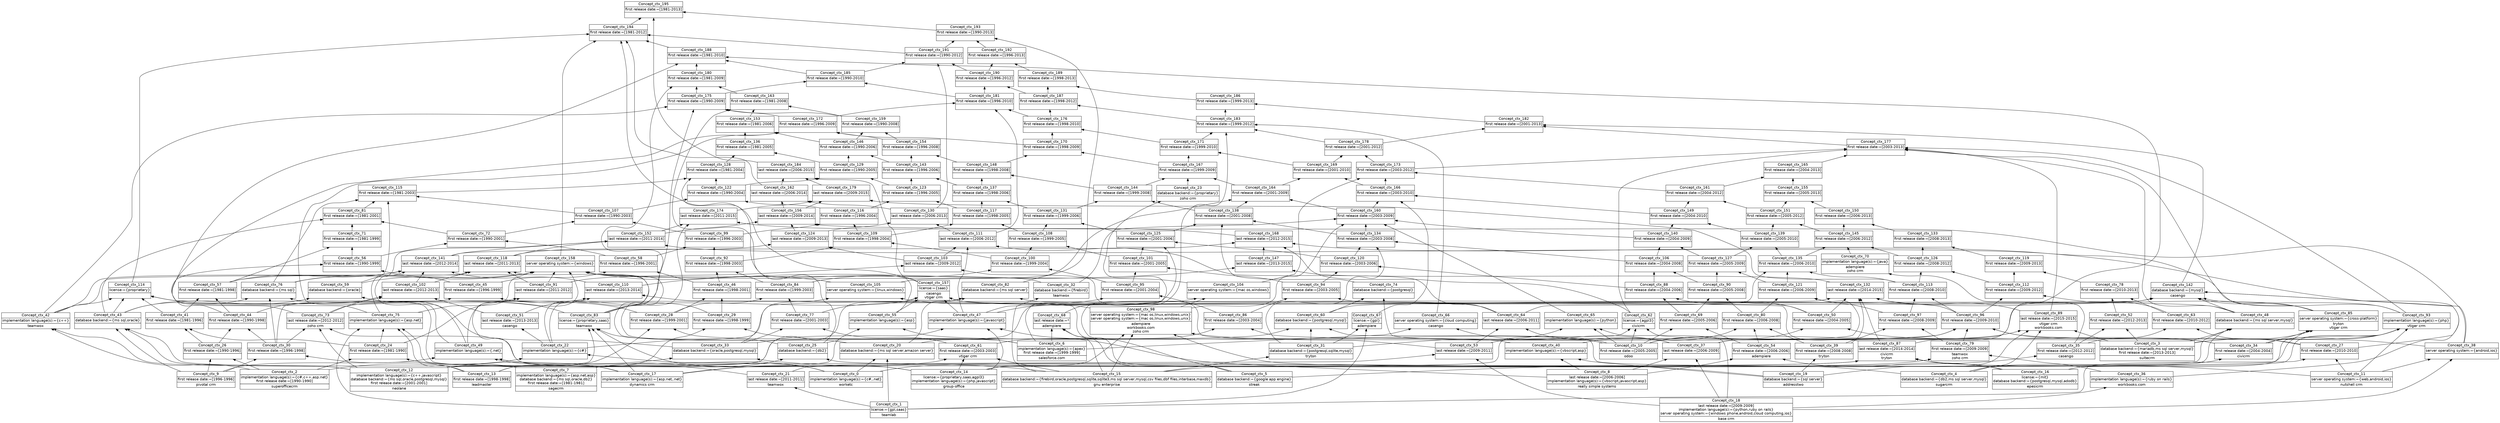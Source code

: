 digraph G { 
	rankdir=BT;
	margin=0;
	node [margin="0.03,0.03",fontname="DejaVu Sans"];
	ranksep=0.3;
	nodesep=0.2;
//graph[label="name:ctx,concept number:196,object number:28,attribute number:209"
191 [shape=none,label=<<table border="0" cellborder="1" cellspacing="0" port="p"><tr><td>Concept_ctx_10</td></tr><tr><td>first release date:=[2005-2005]<br/></td></tr><tr><td>odoo<br/></td></tr></table>>];
194 [shape=none,label=<<table border="0" cellborder="1" cellspacing="0" port="p"><tr><td>Concept_ctx_13</td></tr><tr><td>first release date:=[1998-1998]<br/></td></tr><tr><td>leadmaster<br/></td></tr></table>>];
195 [shape=none,label=<<table border="0" cellborder="1" cellspacing="0" port="p"><tr><td>Concept_ctx_9</td></tr><tr><td>first release date:=[1996-1996]<br/></td></tr><tr><td>pivotal crm<br/></td></tr></table>>];
26 [shape=none,label=<<table border="0" cellborder="1" cellspacing="0" port="p"><tr><td>Concept_ctx_18</td></tr><tr><td>last release date:=[2009-2009]<br/>implementation language(s):={python,ruby on rails}<br/>server operating system:={windows phone,android,cloud computing,ios}<br/></td></tr><tr><td>base crm<br/></td></tr></table>>];
27 [shape=none,label=<<table border="0" cellborder="1" cellspacing="0" port="p"><tr><td>Concept_ctx_8</td></tr><tr><td>last release date:=[2006-2006]<br/>implementation language(s):={vbscript,javascript,asp}<br/></td></tr><tr><td>really simple systems<br/></td></tr></table>>];
33 [shape=none,label=<<table border="0" cellborder="1" cellspacing="0" port="p"><tr><td>Concept_ctx_16</td></tr><tr><td>license:={mit}<br/>database backend:={postgresql,mysql,adodb}<br/></td></tr><tr><td>epesicrm<br/></td></tr></table>>];
34 [shape=none,label=<<table border="0" cellborder="1" cellspacing="0" port="p"><tr><td>Concept_ctx_1</td></tr><tr><td>license:={gpl,saas}<br/></td></tr><tr><td>teamlab<br/></td></tr></table>>];
36 [shape=none,label=<<table border="0" cellborder="1" cellspacing="0" port="p"><tr><td>Concept_ctx_14</td></tr><tr><td>license:={proprietary,saas,agpl3}<br/>implementation language(s):={php,javascript}<br/></td></tr><tr><td>group-office<br/></td></tr></table>>];
39 [shape=none,label=<<table border="0" cellborder="1" cellspacing="0" port="p"><tr><td>Concept_ctx_6</td></tr><tr><td>implementation language(s):={apex}<br/>first release date:=[1999-1999]<br/></td></tr><tr><td>salesforce.com<br/></td></tr></table>>];
48 [shape=none,label=<<table border="0" cellborder="1" cellspacing="0" port="p"><tr><td>Concept_ctx_7</td></tr><tr><td>implementation language(s):={asp.net,asp}<br/>database backend:={ms sql,oracle,db2}<br/>first release date:=[1981-1981]<br/></td></tr><tr><td>sagecrm<br/></td></tr></table>>];
49 [shape=none,label=<<table border="0" cellborder="1" cellspacing="0" port="p"><tr><td>Concept_ctx_17</td></tr><tr><td>implementation language(s):={asp.net,.net}<br/></td></tr><tr><td>dynamics crm<br/></td></tr></table>>];
51 [shape=none,label=<<table border="0" cellborder="1" cellspacing="0" port="p"><tr><td>Concept_ctx_0</td></tr><tr><td>implementation language(s):={c#,.net}<br/></td></tr><tr><td>worketc<br/></td></tr></table>>];
52 [shape=none,label=<<table border="0" cellborder="1" cellspacing="0" port="p"><tr><td>Concept_ctx_12</td></tr><tr><td>implementation language(s):={c++,javascript}<br/>database backend:={ms sql,oracle,postgresql,mysql}<br/>first release date:=[2001-2001]<br/></td></tr><tr><td>neolane<br/></td></tr></table>>];
53 [shape=none,label=<<table border="0" cellborder="1" cellspacing="0" port="p"><tr><td>Concept_ctx_2</td></tr><tr><td>implementation language(s):={c#,c++,asp.net}<br/>first release date:=[1990-1990]<br/></td></tr><tr><td>superofficecrm<br/></td></tr></table>>];
60 [shape=none,label=<<table border="0" cellborder="1" cellspacing="0" port="p"><tr><td>Concept_ctx_11</td></tr><tr><td>server operating system:={web,android,ios}<br/></td></tr><tr><td>nutshell crm<br/></td></tr></table>>];
64 [shape=none,label=<<table border="0" cellborder="1" cellspacing="0" port="p"><tr><td>Concept_ctx_19</td></tr><tr><td>database backend:={sql server}<br/></td></tr><tr><td>addresstwo<br/></td></tr></table>>];
68 [shape=none,label=<<table border="0" cellborder="1" cellspacing="0" port="p"><tr><td>Concept_ctx_5</td></tr><tr><td>database backend:={google app engine}<br/></td></tr><tr><td>streak<br/></td></tr></table>>];
77 [shape=none,label=<<table border="0" cellborder="1" cellspacing="0" port="p"><tr><td>Concept_ctx_3</td></tr><tr><td>database backend:={mariadb,ms sql server,mysql}<br/>first release date:=[2013-2013]<br/></td></tr><tr><td>suitecrm<br/></td></tr></table>>];
78 [shape=none,label=<<table border="0" cellborder="1" cellspacing="0" port="p"><tr><td>Concept_ctx_4</td></tr><tr><td>database backend:={db2,ms sql server,mysql}<br/></td></tr><tr><td>sugarcrm<br/></td></tr></table>>];
80 [shape=none,label=<<table border="0" cellborder="1" cellspacing="0" port="p"><tr><td>Concept_ctx_15</td></tr><tr><td>database backend:={firebird,oracle,postgresql,sqlite,sqlite3,ms sql server,mysql,csv files,dbf files,interbase,maxdb}<br/></td></tr><tr><td>gnu enterprise<br/></td></tr></table>>];
181 [shape=none,label=<<table border="0" cellborder="1" cellspacing="0" port="p"><tr><td>Concept_ctx_28</td></tr><tr><td>first release date:=[1999-2001]<br/></td></tr><tr><td><br/></td></tr></table>>];
182 [shape=none,label=<<table border="0" cellborder="1" cellspacing="0" port="p"><tr><td>Concept_ctx_29</td></tr><tr><td>first release date:=[1998-1999]<br/></td></tr><tr><td><br/></td></tr></table>>];
183 [shape=none,label=<<table border="0" cellborder="1" cellspacing="0" port="p"><tr><td>Concept_ctx_30</td></tr><tr><td>first release date:=[1996-1998]<br/></td></tr><tr><td><br/></td></tr></table>>];
184 [shape=none,label=<<table border="0" cellborder="1" cellspacing="0" port="p"><tr><td>Concept_ctx_26</td></tr><tr><td>first release date:=[1990-1996]<br/></td></tr><tr><td><br/></td></tr></table>>];
185 [shape=none,label=<<table border="0" cellborder="1" cellspacing="0" port="p"><tr><td>Concept_ctx_24</td></tr><tr><td>first release date:=[1981-1990]<br/></td></tr><tr><td><br/></td></tr></table>>];
186 [shape=none,label=<<table border="0" cellborder="1" cellspacing="0" port="p"><tr><td>Concept_ctx_35</td></tr><tr><td>first release date:=[2012-2012]<br/></td></tr><tr><td>casengo<br/></td></tr></table>>];
187 [shape=none,label=<<table border="0" cellborder="1" cellspacing="0" port="p"><tr><td>Concept_ctx_27</td></tr><tr><td>first release date:=[2010-2010]<br/></td></tr><tr><td><br/></td></tr></table>>];
189 [shape=none,label=<<table border="0" cellborder="1" cellspacing="0" port="p"><tr><td>Concept_ctx_39</td></tr><tr><td>first release date:=[2008-2008]<br/></td></tr><tr><td>tryton<br/></td></tr></table>>];
192 [shape=none,label=<<table border="0" cellborder="1" cellspacing="0" port="p"><tr><td>Concept_ctx_34</td></tr><tr><td>first release date:=[2004-2004]<br/></td></tr><tr><td>civicrm<br/></td></tr></table>>];
20 [shape=none,label=<<table border="0" cellborder="1" cellspacing="0" port="p"><tr><td>Concept_ctx_37</td></tr><tr><td>last release date:=[2006-2009]<br/></td></tr><tr><td><br/></td></tr></table>>];
25 [shape=none,label=<<table border="0" cellborder="1" cellspacing="0" port="p"><tr><td>Concept_ctx_21</td></tr><tr><td>last release date:=[2011-2011]<br/></td></tr><tr><td>teamwox<br/></td></tr></table>>];
44 [shape=none,label=<<table border="0" cellborder="1" cellspacing="0" port="p"><tr><td>Concept_ctx_36</td></tr><tr><td>implementation language(s):={ruby on rails}<br/></td></tr><tr><td>workbooks.com<br/></td></tr></table>>];
45 [shape=none,label=<<table border="0" cellborder="1" cellspacing="0" port="p"><tr><td>Concept_ctx_22</td></tr><tr><td>implementation language(s):={c#}<br/></td></tr><tr><td><br/></td></tr></table>>];
50 [shape=none,label=<<table border="0" cellborder="1" cellspacing="0" port="p"><tr><td>Concept_ctx_40</td></tr><tr><td>implementation language(s):={vbscript,asp}<br/></td></tr><tr><td><br/></td></tr></table>>];
59 [shape=none,label=<<table border="0" cellborder="1" cellspacing="0" port="p"><tr><td>Concept_ctx_38</td></tr><tr><td>server operating system:={android,ios}<br/></td></tr><tr><td><br/></td></tr></table>>];
62 [shape=none,label=<<table border="0" cellborder="1" cellspacing="0" port="p"><tr><td>Concept_ctx_32</td></tr><tr><td>database backend:={firebird}<br/></td></tr><tr><td>teamwox<br/></td></tr></table>>];
67 [shape=none,label=<<table border="0" cellborder="1" cellspacing="0" port="p"><tr><td>Concept_ctx_23</td></tr><tr><td>database backend:={proprietary}<br/></td></tr><tr><td>zoho crm<br/></td></tr></table>>];
71 [shape=none,label=<<table border="0" cellborder="1" cellspacing="0" port="p"><tr><td>Concept_ctx_25</td></tr><tr><td>database backend:={db2}<br/></td></tr><tr><td><br/></td></tr></table>>];
73 [shape=none,label=<<table border="0" cellborder="1" cellspacing="0" port="p"><tr><td>Concept_ctx_20</td></tr><tr><td>database backend:={ms sql server,amazon server}<br/></td></tr><tr><td><br/></td></tr></table>>];
76 [shape=none,label=<<table border="0" cellborder="1" cellspacing="0" port="p"><tr><td>Concept_ctx_31</td></tr><tr><td>database backend:={postgresql,sqlite,mysql}<br/></td></tr><tr><td>tryton<br/></td></tr></table>>];
79 [shape=none,label=<<table border="0" cellborder="1" cellspacing="0" port="p"><tr><td>Concept_ctx_33</td></tr><tr><td>database backend:={oracle,postgresql,mysql}<br/></td></tr><tr><td><br/></td></tr></table>>];
168 [shape=none,label=<<table border="0" cellborder="1" cellspacing="0" port="p"><tr><td>Concept_ctx_46</td></tr><tr><td>first release date:=[1998-2001]<br/></td></tr><tr><td><br/></td></tr></table>>];
169 [shape=none,label=<<table border="0" cellborder="1" cellspacing="0" port="p"><tr><td>Concept_ctx_45</td></tr><tr><td>first release date:=[1996-1999]<br/></td></tr><tr><td><br/></td></tr></table>>];
170 [shape=none,label=<<table border="0" cellborder="1" cellspacing="0" port="p"><tr><td>Concept_ctx_44</td></tr><tr><td>first release date:=[1990-1998]<br/></td></tr><tr><td><br/></td></tr></table>>];
171 [shape=none,label=<<table border="0" cellborder="1" cellspacing="0" port="p"><tr><td>Concept_ctx_41</td></tr><tr><td>first release date:=[1981-1996]<br/></td></tr><tr><td><br/></td></tr></table>>];
172 [shape=none,label=<<table border="0" cellborder="1" cellspacing="0" port="p"><tr><td>Concept_ctx_52</td></tr><tr><td>first release date:=[2012-2013]<br/></td></tr><tr><td><br/></td></tr></table>>];
178 [shape=none,label=<<table border="0" cellborder="1" cellspacing="0" port="p"><tr><td>Concept_ctx_50</td></tr><tr><td>first release date:=[2004-2005]<br/></td></tr><tr><td><br/></td></tr></table>>];
19 [shape=none,label=<<table border="0" cellborder="1" cellspacing="0" port="p"><tr><td>Concept_ctx_53</td></tr><tr><td>last release date:=[2009-2011]<br/></td></tr><tr><td><br/></td></tr></table>>];
190 [shape=none,label=<<table border="0" cellborder="1" cellspacing="0" port="p"><tr><td>Concept_ctx_54</td></tr><tr><td>first release date:=[2006-2006]<br/></td></tr><tr><td>adempiere<br/></td></tr></table>>];
23 [shape=none,label=<<table border="0" cellborder="1" cellspacing="0" port="p"><tr><td>Concept_ctx_51</td></tr><tr><td>last release date:=[2013-2013]<br/></td></tr><tr><td>casengo<br/></td></tr></table>>];
38 [shape=none,label=<<table border="0" cellborder="1" cellspacing="0" port="p"><tr><td>Concept_ctx_42</td></tr><tr><td>implementation language(s):={c++}<br/></td></tr><tr><td>teamwox<br/></td></tr></table>>];
43 [shape=none,label=<<table border="0" cellborder="1" cellspacing="0" port="p"><tr><td>Concept_ctx_49</td></tr><tr><td>implementation language(s):={.net}<br/></td></tr><tr><td><br/></td></tr></table>>];
46 [shape=none,label=<<table border="0" cellborder="1" cellspacing="0" port="p"><tr><td>Concept_ctx_47</td></tr><tr><td>implementation language(s):={javascript}<br/></td></tr><tr><td><br/></td></tr></table>>];
47 [shape=none,label=<<table border="0" cellborder="1" cellspacing="0" port="p"><tr><td>Concept_ctx_55</td></tr><tr><td>implementation language(s):={asp}<br/></td></tr><tr><td><br/></td></tr></table>>];
72 [shape=none,label=<<table border="0" cellborder="1" cellspacing="0" port="p"><tr><td>Concept_ctx_43</td></tr><tr><td>database backend:={ms sql,oracle}<br/></td></tr><tr><td><br/></td></tr></table>>];
74 [shape=none,label=<<table border="0" cellborder="1" cellspacing="0" port="p"><tr><td>Concept_ctx_48</td></tr><tr><td>database backend:={ms sql server,mysql}<br/></td></tr><tr><td><br/></td></tr></table>>];
14 [shape=none,label=<<table border="0" cellborder="1" cellspacing="0" port="p"><tr><td>Concept_ctx_64</td></tr><tr><td>last release date:=[2006-2011]<br/></td></tr><tr><td><br/></td></tr></table>>];
156 [shape=none,label=<<table border="0" cellborder="1" cellspacing="0" port="p"><tr><td>Concept_ctx_58</td></tr><tr><td>first release date:=[1996-2001]<br/></td></tr><tr><td><br/></td></tr></table>>];
157 [shape=none,label=<<table border="0" cellborder="1" cellspacing="0" port="p"><tr><td>Concept_ctx_56</td></tr><tr><td>first release date:=[1990-1999]<br/></td></tr><tr><td><br/></td></tr></table>>];
158 [shape=none,label=<<table border="0" cellborder="1" cellspacing="0" port="p"><tr><td>Concept_ctx_57</td></tr><tr><td>first release date:=[1981-1998]<br/></td></tr><tr><td><br/></td></tr></table>>];
173 [shape=none,label=<<table border="0" cellborder="1" cellspacing="0" port="p"><tr><td>Concept_ctx_63</td></tr><tr><td>first release date:=[2010-2012]<br/></td></tr><tr><td><br/></td></tr></table>>];
177 [shape=none,label=<<table border="0" cellborder="1" cellspacing="0" port="p"><tr><td>Concept_ctx_69</td></tr><tr><td>first release date:=[2005-2006]<br/></td></tr><tr><td><br/></td></tr></table>>];
193 [shape=none,label=<<table border="0" cellborder="1" cellspacing="0" port="p"><tr><td>Concept_ctx_61</td></tr><tr><td>first release date:=[2003-2003]<br/></td></tr><tr><td>vtiger crm<br/></td></tr></table>>];
28 [shape=none,label=<<table border="0" cellborder="1" cellspacing="0" port="p"><tr><td>Concept_ctx_68</td></tr><tr><td>last release date:=*<br/></td></tr><tr><td>adempiere<br/></td></tr></table>>];
29 [shape=none,label=<<table border="0" cellborder="1" cellspacing="0" port="p"><tr><td>Concept_ctx_67</td></tr><tr><td>license:={gpl}<br/></td></tr><tr><td>adempiere<br/></td></tr></table>>];
32 [shape=none,label=<<table border="0" cellborder="1" cellspacing="0" port="p"><tr><td>Concept_ctx_62</td></tr><tr><td>license:={agpl3}<br/></td></tr><tr><td>civicrm<br/></td></tr></table>>];
37 [shape=none,label=<<table border="0" cellborder="1" cellspacing="0" port="p"><tr><td>Concept_ctx_65</td></tr><tr><td>implementation language(s):={python}<br/></td></tr><tr><td><br/></td></tr></table>>];
40 [shape=none,label=<<table border="0" cellborder="1" cellspacing="0" port="p"><tr><td>Concept_ctx_70</td></tr><tr><td>implementation language(s):={java}<br/></td></tr><tr><td>adempiere<br/>zoho crm<br/></td></tr></table>>];
55 [shape=none,label=<<table border="0" cellborder="1" cellspacing="0" port="p"><tr><td>Concept_ctx_66</td></tr><tr><td>server operating system:={cloud computing}<br/></td></tr><tr><td>casengo<br/></td></tr></table>>];
70 [shape=none,label=<<table border="0" cellborder="1" cellspacing="0" port="p"><tr><td>Concept_ctx_59</td></tr><tr><td>database backend:={oracle}<br/></td></tr><tr><td><br/></td></tr></table>>];
75 [shape=none,label=<<table border="0" cellborder="1" cellspacing="0" port="p"><tr><td>Concept_ctx_60</td></tr><tr><td>database backend:={postgresql,mysql}<br/></td></tr><tr><td><br/></td></tr></table>>];
145 [shape=none,label=<<table border="0" cellborder="1" cellspacing="0" port="p"><tr><td>Concept_ctx_72</td></tr><tr><td>first release date:=[1990-2001]<br/></td></tr><tr><td><br/></td></tr></table>>];
146 [shape=none,label=<<table border="0" cellborder="1" cellspacing="0" port="p"><tr><td>Concept_ctx_71</td></tr><tr><td>first release date:=[1981-1999]<br/></td></tr><tr><td><br/></td></tr></table>>];
159 [shape=none,label=<<table border="0" cellborder="1" cellspacing="0" port="p"><tr><td>Concept_ctx_78</td></tr><tr><td>first release date:=[2010-2013]<br/></td></tr><tr><td><br/></td></tr></table>>];
176 [shape=none,label=<<table border="0" cellborder="1" cellspacing="0" port="p"><tr><td>Concept_ctx_80</td></tr><tr><td>first release date:=[2006-2008]<br/></td></tr><tr><td><br/></td></tr></table>>];
180 [shape=none,label=<<table border="0" cellborder="1" cellspacing="0" port="p"><tr><td>Concept_ctx_77</td></tr><tr><td>first release date:=[2001-2003]<br/></td></tr><tr><td><br/></td></tr></table>>];
188 [shape=none,label=<<table border="0" cellborder="1" cellspacing="0" port="p"><tr><td>Concept_ctx_79</td></tr><tr><td>first release date:=[2009-2009]<br/></td></tr><tr><td>teamwox<br/>zoho crm<br/></td></tr></table>>];
24 [shape=none,label=<<table border="0" cellborder="1" cellspacing="0" port="p"><tr><td>Concept_ctx_73</td></tr><tr><td>last release date:=[2012-2012]<br/></td></tr><tr><td>zoho crm<br/></td></tr></table>>];
41 [shape=none,label=<<table border="0" cellborder="1" cellspacing="0" port="p"><tr><td>Concept_ctx_75</td></tr><tr><td>implementation language(s):={asp.net}<br/></td></tr><tr><td><br/></td></tr></table>>];
65 [shape=none,label=<<table border="0" cellborder="1" cellspacing="0" port="p"><tr><td>Concept_ctx_76</td></tr><tr><td>database backend:={ms sql}<br/></td></tr><tr><td><br/></td></tr></table>>];
66 [shape=none,label=<<table border="0" cellborder="1" cellspacing="0" port="p"><tr><td>Concept_ctx_74</td></tr><tr><td>database backend:={postgresql}<br/></td></tr><tr><td><br/></td></tr></table>>];
135 [shape=none,label=<<table border="0" cellborder="1" cellspacing="0" port="p"><tr><td>Concept_ctx_81</td></tr><tr><td>first release date:=[1981-2001]<br/></td></tr><tr><td><br/></td></tr></table>>];
163 [shape=none,label=<<table border="0" cellborder="1" cellspacing="0" port="p"><tr><td>Concept_ctx_90</td></tr><tr><td>first release date:=[2005-2008]<br/></td></tr><tr><td><br/></td></tr></table>>];
164 [shape=none,label=<<table border="0" cellborder="1" cellspacing="0" port="p"><tr><td>Concept_ctx_88</td></tr><tr><td>first release date:=[2004-2006]<br/></td></tr><tr><td><br/></td></tr></table>>];
167 [shape=none,label=<<table border="0" cellborder="1" cellspacing="0" port="p"><tr><td>Concept_ctx_84</td></tr><tr><td>first release date:=[1999-2003]<br/></td></tr><tr><td><br/></td></tr></table>>];
179 [shape=none,label=<<table border="0" cellborder="1" cellspacing="0" port="p"><tr><td>Concept_ctx_86</td></tr><tr><td>first release date:=[2003-2004]<br/></td></tr><tr><td><br/></td></tr></table>>];
21 [shape=none,label=<<table border="0" cellborder="1" cellspacing="0" port="p"><tr><td>Concept_ctx_89</td></tr><tr><td>last release date:=[2015-2015]<br/></td></tr><tr><td>vtiger crm<br/>workbooks.com<br/></td></tr></table>>];
22 [shape=none,label=<<table border="0" cellborder="1" cellspacing="0" port="p"><tr><td>Concept_ctx_87</td></tr><tr><td>last release date:=[2014-2014]<br/></td></tr><tr><td>civicrm<br/>tryton<br/></td></tr></table>>];
35 [shape=none,label=<<table border="0" cellborder="1" cellspacing="0" port="p"><tr><td>Concept_ctx_83</td></tr><tr><td>license:={proprietary,saas}<br/></td></tr><tr><td>teamwox<br/></td></tr></table>>];
54 [shape=none,label=<<table border="0" cellborder="1" cellspacing="0" port="p"><tr><td>Concept_ctx_85</td></tr><tr><td>server operating system:={cross-platform}<br/></td></tr><tr><td>tryton<br/>vtiger crm<br/></td></tr></table>>];
63 [shape=none,label=<<table border="0" cellborder="1" cellspacing="0" port="p"><tr><td>Concept_ctx_82</td></tr><tr><td>database backend:={ms sql server}<br/></td></tr><tr><td><br/></td></tr></table>>];
155 [shape=none,label=<<table border="0" cellborder="1" cellspacing="0" port="p"><tr><td>Concept_ctx_92</td></tr><tr><td>first release date:=[1998-2003]<br/></td></tr><tr><td><br/></td></tr></table>>];
165 [shape=none,label=<<table border="0" cellborder="1" cellspacing="0" port="p"><tr><td>Concept_ctx_94</td></tr><tr><td>first release date:=[2003-2005]<br/></td></tr><tr><td><br/></td></tr></table>>];
166 [shape=none,label=<<table border="0" cellborder="1" cellspacing="0" port="p"><tr><td>Concept_ctx_95</td></tr><tr><td>first release date:=[2001-2004]<br/></td></tr><tr><td><br/></td></tr></table>>];
174 [shape=none,label=<<table border="0" cellborder="1" cellspacing="0" port="p"><tr><td>Concept_ctx_96</td></tr><tr><td>first release date:=[2009-2010]<br/></td></tr><tr><td><br/></td></tr></table>>];
175 [shape=none,label=<<table border="0" cellborder="1" cellspacing="0" port="p"><tr><td>Concept_ctx_97</td></tr><tr><td>first release date:=[2008-2009]<br/></td></tr><tr><td><br/></td></tr></table>>];
18 [shape=none,label=<<table border="0" cellborder="1" cellspacing="0" port="p"><tr><td>Concept_ctx_91</td></tr><tr><td>last release date:=[2011-2012]<br/></td></tr><tr><td><br/></td></tr></table>>];
42 [shape=none,label=<<table border="0" cellborder="1" cellspacing="0" port="p"><tr><td>Concept_ctx_93</td></tr><tr><td>implementation language(s):={php}<br/></td></tr><tr><td>vtiger crm<br/></td></tr></table>>];
61 [shape=none,label=<<table border="0" cellborder="1" cellspacing="0" port="p"><tr><td>Concept_ctx_98</td></tr><tr><td>server operating system:={mac os,linux,windows,unix}<br/>server operating system:={mac os,linux,windows,unix}<br/></td></tr><tr><td>adempiere<br/>workbooks.com<br/>zoho crm<br/></td></tr></table>>];
13 [shape=none,label=<<table border="0" cellborder="1" cellspacing="0" port="p"><tr><td>Concept_ctx_103</td></tr><tr><td>last release date:=[2009-2012]<br/></td></tr><tr><td><br/></td></tr></table>>];
144 [shape=none,label=<<table border="0" cellborder="1" cellspacing="0" port="p"><tr><td>Concept_ctx_99</td></tr><tr><td>first release date:=[1996-2003]<br/></td></tr><tr><td><br/></td></tr></table>>];
151 [shape=none,label=<<table border="0" cellborder="1" cellspacing="0" port="p"><tr><td>Concept_ctx_106</td></tr><tr><td>first release date:=[2004-2008]<br/></td></tr><tr><td><br/></td></tr></table>>];
153 [shape=none,label=<<table border="0" cellborder="1" cellspacing="0" port="p"><tr><td>Concept_ctx_101</td></tr><tr><td>first release date:=[2001-2005]<br/></td></tr><tr><td><br/></td></tr></table>>];
154 [shape=none,label=<<table border="0" cellborder="1" cellspacing="0" port="p"><tr><td>Concept_ctx_100</td></tr><tr><td>first release date:=[1999-2004]<br/></td></tr><tr><td><br/></td></tr></table>>];
17 [shape=none,label=<<table border="0" cellborder="1" cellspacing="0" port="p"><tr><td>Concept_ctx_102</td></tr><tr><td>last release date:=[2012-2013]<br/></td></tr><tr><td><br/></td></tr></table>>];
57 [shape=none,label=<<table border="0" cellborder="1" cellspacing="0" port="p"><tr><td>Concept_ctx_105</td></tr><tr><td>server operating system:={linux,windows}<br/></td></tr><tr><td><br/></td></tr></table>>];
58 [shape=none,label=<<table border="0" cellborder="1" cellspacing="0" port="p"><tr><td>Concept_ctx_104</td></tr><tr><td>server operating system:={mac os,windows}<br/></td></tr><tr><td><br/></td></tr></table>>];
134 [shape=none,label=<<table border="0" cellborder="1" cellspacing="0" port="p"><tr><td>Concept_ctx_107</td></tr><tr><td>first release date:=[1990-2003]<br/></td></tr><tr><td><br/></td></tr></table>>];
142 [shape=none,label=<<table border="0" cellborder="1" cellspacing="0" port="p"><tr><td>Concept_ctx_108</td></tr><tr><td>first release date:=[1999-2005]<br/></td></tr><tr><td><br/></td></tr></table>>];
143 [shape=none,label=<<table border="0" cellborder="1" cellspacing="0" port="p"><tr><td>Concept_ctx_109</td></tr><tr><td>first release date:=[1998-2004]<br/></td></tr><tr><td><br/></td></tr></table>>];
16 [shape=none,label=<<table border="0" cellborder="1" cellspacing="0" port="p"><tr><td>Concept_ctx_110</td></tr><tr><td>last release date:=[2013-2014]<br/></td></tr><tr><td><br/></td></tr></table>>];
160 [shape=none,label=<<table border="0" cellborder="1" cellspacing="0" port="p"><tr><td>Concept_ctx_112</td></tr><tr><td>first release date:=[2009-2012]<br/></td></tr><tr><td><br/></td></tr></table>>];
161 [shape=none,label=<<table border="0" cellborder="1" cellspacing="0" port="p"><tr><td>Concept_ctx_113</td></tr><tr><td>first release date:=[2008-2010]<br/></td></tr><tr><td><br/></td></tr></table>>];
9 [shape=none,label=<<table border="0" cellborder="1" cellspacing="0" port="p"><tr><td>Concept_ctx_111</td></tr><tr><td>last release date:=[2006-2012]<br/></td></tr><tr><td><br/></td></tr></table>>];
12 [shape=none,label=<<table border="0" cellborder="1" cellspacing="0" port="p"><tr><td>Concept_ctx_118</td></tr><tr><td>last release date:=[2011-2013]<br/></td></tr><tr><td><br/></td></tr></table>>];
125 [shape=none,label=<<table border="0" cellborder="1" cellspacing="0" port="p"><tr><td>Concept_ctx_115</td></tr><tr><td>first release date:=[1981-2003]<br/></td></tr><tr><td><br/></td></tr></table>>];
132 [shape=none,label=<<table border="0" cellborder="1" cellspacing="0" port="p"><tr><td>Concept_ctx_117</td></tr><tr><td>first release date:=[1998-2005]<br/></td></tr><tr><td><br/></td></tr></table>>];
133 [shape=none,label=<<table border="0" cellborder="1" cellspacing="0" port="p"><tr><td>Concept_ctx_116</td></tr><tr><td>first release date:=[1996-2004]<br/></td></tr><tr><td><br/></td></tr></table>>];
147 [shape=none,label=<<table border="0" cellborder="1" cellspacing="0" port="p"><tr><td>Concept_ctx_119</td></tr><tr><td>first release date:=[2009-2013]<br/></td></tr><tr><td><br/></td></tr></table>>];
152 [shape=none,label=<<table border="0" cellborder="1" cellspacing="0" port="p"><tr><td>Concept_ctx_120</td></tr><tr><td>first release date:=[2003-2006]<br/></td></tr><tr><td><br/></td></tr></table>>];
162 [shape=none,label=<<table border="0" cellborder="1" cellspacing="0" port="p"><tr><td>Concept_ctx_121</td></tr><tr><td>first release date:=[2006-2009]<br/></td></tr><tr><td><br/></td></tr></table>>];
30 [shape=none,label=<<table border="0" cellborder="1" cellspacing="0" port="p"><tr><td>Concept_ctx_114</td></tr><tr><td>license:={proprietary}<br/></td></tr><tr><td><br/></td></tr></table>>];
123 [shape=none,label=<<table border="0" cellborder="1" cellspacing="0" port="p"><tr><td>Concept_ctx_123</td></tr><tr><td>first release date:=[1996-2005]<br/></td></tr><tr><td><br/></td></tr></table>>];
124 [shape=none,label=<<table border="0" cellborder="1" cellspacing="0" port="p"><tr><td>Concept_ctx_122</td></tr><tr><td>first release date:=[1990-2004]<br/></td></tr><tr><td><br/></td></tr></table>>];
141 [shape=none,label=<<table border="0" cellborder="1" cellspacing="0" port="p"><tr><td>Concept_ctx_125</td></tr><tr><td>first release date:=[2001-2006]<br/></td></tr><tr><td><br/></td></tr></table>>];
148 [shape=none,label=<<table border="0" cellborder="1" cellspacing="0" port="p"><tr><td>Concept_ctx_126</td></tr><tr><td>first release date:=[2008-2012]<br/></td></tr><tr><td><br/></td></tr></table>>];
150 [shape=none,label=<<table border="0" cellborder="1" cellspacing="0" port="p"><tr><td>Concept_ctx_127</td></tr><tr><td>first release date:=[2005-2009]<br/></td></tr><tr><td><br/></td></tr></table>>];
8 [shape=none,label=<<table border="0" cellborder="1" cellspacing="0" port="p"><tr><td>Concept_ctx_124</td></tr><tr><td>last release date:=[2009-2013]<br/></td></tr><tr><td><br/></td></tr></table>>];
115 [shape=none,label=<<table border="0" cellborder="1" cellspacing="0" port="p"><tr><td>Concept_ctx_129</td></tr><tr><td>first release date:=[1990-2005]<br/></td></tr><tr><td><br/></td></tr></table>>];
116 [shape=none,label=<<table border="0" cellborder="1" cellspacing="0" port="p"><tr><td>Concept_ctx_128</td></tr><tr><td>first release date:=[1981-2004]<br/></td></tr><tr><td><br/></td></tr></table>>];
131 [shape=none,label=<<table border="0" cellborder="1" cellspacing="0" port="p"><tr><td>Concept_ctx_131</td></tr><tr><td>first release date:=[1999-2006]<br/></td></tr><tr><td><br/></td></tr></table>>];
136 [shape=none,label=<<table border="0" cellborder="1" cellspacing="0" port="p"><tr><td>Concept_ctx_133</td></tr><tr><td>first release date:=[2008-2013]<br/></td></tr><tr><td><br/></td></tr></table>>];
140 [shape=none,label=<<table border="0" cellborder="1" cellspacing="0" port="p"><tr><td>Concept_ctx_134</td></tr><tr><td>first release date:=[2003-2008]<br/></td></tr><tr><td><br/></td></tr></table>>];
149 [shape=none,label=<<table border="0" cellborder="1" cellspacing="0" port="p"><tr><td>Concept_ctx_135</td></tr><tr><td>first release date:=[2006-2010]<br/></td></tr><tr><td><br/></td></tr></table>>];
15 [shape=none,label=<<table border="0" cellborder="1" cellspacing="0" port="p"><tr><td>Concept_ctx_132</td></tr><tr><td>last release date:=[2014-2015]<br/></td></tr><tr><td><br/></td></tr></table>>];
5 [shape=none,label=<<table border="0" cellborder="1" cellspacing="0" port="p"><tr><td>Concept_ctx_130</td></tr><tr><td>last release date:=[2006-2013]<br/></td></tr><tr><td><br/></td></tr></table>>];
108 [shape=none,label=<<table border="0" cellborder="1" cellspacing="0" port="p"><tr><td>Concept_ctx_136</td></tr><tr><td>first release date:=[1981-2005]<br/></td></tr><tr><td><br/></td></tr></table>>];
122 [shape=none,label=<<table border="0" cellborder="1" cellspacing="0" port="p"><tr><td>Concept_ctx_137</td></tr><tr><td>first release date:=[1998-2006]<br/></td></tr><tr><td><br/></td></tr></table>>];
130 [shape=none,label=<<table border="0" cellborder="1" cellspacing="0" port="p"><tr><td>Concept_ctx_138</td></tr><tr><td>first release date:=[2001-2008]<br/></td></tr><tr><td><br/></td></tr></table>>];
138 [shape=none,label=<<table border="0" cellborder="1" cellspacing="0" port="p"><tr><td>Concept_ctx_139</td></tr><tr><td>first release date:=[2005-2010]<br/></td></tr><tr><td><br/></td></tr></table>>];
139 [shape=none,label=<<table border="0" cellborder="1" cellspacing="0" port="p"><tr><td>Concept_ctx_140</td></tr><tr><td>first release date:=[2004-2009]<br/></td></tr><tr><td><br/></td></tr></table>>];
11 [shape=none,label=<<table border="0" cellborder="1" cellspacing="0" port="p"><tr><td>Concept_ctx_141</td></tr><tr><td>last release date:=[2012-2014]<br/></td></tr><tr><td><br/></td></tr></table>>];
114 [shape=none,label=<<table border="0" cellborder="1" cellspacing="0" port="p"><tr><td>Concept_ctx_143</td></tr><tr><td>first release date:=[1996-2006]<br/></td></tr><tr><td><br/></td></tr></table>>];
121 [shape=none,label=<<table border="0" cellborder="1" cellspacing="0" port="p"><tr><td>Concept_ctx_144</td></tr><tr><td>first release date:=[1999-2008]<br/></td></tr><tr><td><br/></td></tr></table>>];
137 [shape=none,label=<<table border="0" cellborder="1" cellspacing="0" port="p"><tr><td>Concept_ctx_145</td></tr><tr><td>first release date:=[2006-2012]<br/></td></tr><tr><td><br/></td></tr></table>>];
69 [shape=none,label=<<table border="0" cellborder="1" cellspacing="0" port="p"><tr><td>Concept_ctx_142</td></tr><tr><td>database backend:={mysql}<br/></td></tr><tr><td>casengo<br/></td></tr></table>>];
10 [shape=none,label=<<table border="0" cellborder="1" cellspacing="0" port="p"><tr><td>Concept_ctx_147</td></tr><tr><td>last release date:=[2013-2015]<br/></td></tr><tr><td><br/></td></tr></table>>];
107 [shape=none,label=<<table border="0" cellborder="1" cellspacing="0" port="p"><tr><td>Concept_ctx_146</td></tr><tr><td>first release date:=[1990-2006]<br/></td></tr><tr><td><br/></td></tr></table>>];
113 [shape=none,label=<<table border="0" cellborder="1" cellspacing="0" port="p"><tr><td>Concept_ctx_148</td></tr><tr><td>first release date:=[1998-2008]<br/></td></tr><tr><td><br/></td></tr></table>>];
126 [shape=none,label=<<table border="0" cellborder="1" cellspacing="0" port="p"><tr><td>Concept_ctx_150</td></tr><tr><td>first release date:=[2006-2013]<br/></td></tr><tr><td><br/></td></tr></table>>];
127 [shape=none,label=<<table border="0" cellborder="1" cellspacing="0" port="p"><tr><td>Concept_ctx_151</td></tr><tr><td>first release date:=[2005-2012]<br/></td></tr><tr><td><br/></td></tr></table>>];
128 [shape=none,label=<<table border="0" cellborder="1" cellspacing="0" port="p"><tr><td>Concept_ctx_149</td></tr><tr><td>first release date:=[2004-2010]<br/></td></tr><tr><td><br/></td></tr></table>>];
101 [shape=none,label=<<table border="0" cellborder="1" cellspacing="0" port="p"><tr><td>Concept_ctx_153</td></tr><tr><td>first release date:=[1981-2006]<br/></td></tr><tr><td><br/></td></tr></table>>];
106 [shape=none,label=<<table border="0" cellborder="1" cellspacing="0" port="p"><tr><td>Concept_ctx_154</td></tr><tr><td>first release date:=[1996-2008]<br/></td></tr><tr><td><br/></td></tr></table>>];
117 [shape=none,label=<<table border="0" cellborder="1" cellspacing="0" port="p"><tr><td>Concept_ctx_155</td></tr><tr><td>first release date:=[2005-2013]<br/></td></tr><tr><td><br/></td></tr></table>>];
7 [shape=none,label=<<table border="0" cellborder="1" cellspacing="0" port="p"><tr><td>Concept_ctx_152</td></tr><tr><td>last release date:=[2011-2014]<br/></td></tr><tr><td><br/></td></tr></table>>];
100 [shape=none,label=<<table border="0" cellborder="1" cellspacing="0" port="p"><tr><td>Concept_ctx_159</td></tr><tr><td>first release date:=[1990-2008]<br/></td></tr><tr><td><br/></td></tr></table>>];
118 [shape=none,label=<<table border="0" cellborder="1" cellspacing="0" port="p"><tr><td>Concept_ctx_161</td></tr><tr><td>first release date:=[2004-2012]<br/></td></tr><tr><td><br/></td></tr></table>>];
129 [shape=none,label=<<table border="0" cellborder="1" cellspacing="0" port="p"><tr><td>Concept_ctx_160</td></tr><tr><td>first release date:=[2003-2009]<br/></td></tr><tr><td><br/></td></tr></table>>];
31 [shape=none,label=<<table border="0" cellborder="1" cellspacing="0" port="p"><tr><td>Concept_ctx_157</td></tr><tr><td>license:={saas}<br/></td></tr><tr><td>casengo<br/>vtiger crm<br/></td></tr></table>>];
4 [shape=none,label=<<table border="0" cellborder="1" cellspacing="0" port="p"><tr><td>Concept_ctx_156</td></tr><tr><td>last release date:=[2009-2014]<br/></td></tr><tr><td><br/></td></tr></table>>];
56 [shape=none,label=<<table border="0" cellborder="1" cellspacing="0" port="p"><tr><td>Concept_ctx_158</td></tr><tr><td>server operating system:={windows}<br/></td></tr><tr><td><br/></td></tr></table>>];
109 [shape=none,label=<<table border="0" cellborder="1" cellspacing="0" port="p"><tr><td>Concept_ctx_165</td></tr><tr><td>first release date:=[2004-2013]<br/></td></tr><tr><td><br/></td></tr></table>>];
120 [shape=none,label=<<table border="0" cellborder="1" cellspacing="0" port="p"><tr><td>Concept_ctx_164</td></tr><tr><td>first release date:=[2001-2009]<br/></td></tr><tr><td><br/></td></tr></table>>];
2 [shape=none,label=<<table border="0" cellborder="1" cellspacing="0" port="p"><tr><td>Concept_ctx_162</td></tr><tr><td>last release date:=[2006-2014]<br/></td></tr><tr><td><br/></td></tr></table>>];
95 [shape=none,label=<<table border="0" cellborder="1" cellspacing="0" port="p"><tr><td>Concept_ctx_163</td></tr><tr><td>first release date:=[1981-2008]<br/></td></tr><tr><td><br/></td></tr></table>>];
112 [shape=none,label=<<table border="0" cellborder="1" cellspacing="0" port="p"><tr><td>Concept_ctx_167</td></tr><tr><td>first release date:=[1999-2009]<br/></td></tr><tr><td><br/></td></tr></table>>];
119 [shape=none,label=<<table border="0" cellborder="1" cellspacing="0" port="p"><tr><td>Concept_ctx_166</td></tr><tr><td>first release date:=[2003-2010]<br/></td></tr><tr><td><br/></td></tr></table>>];
105 [shape=none,label=<<table border="0" cellborder="1" cellspacing="0" port="p"><tr><td>Concept_ctx_170</td></tr><tr><td>first release date:=[1998-2009]<br/></td></tr><tr><td><br/></td></tr></table>>];
111 [shape=none,label=<<table border="0" cellborder="1" cellspacing="0" port="p"><tr><td>Concept_ctx_169</td></tr><tr><td>first release date:=[2001-2010]<br/></td></tr><tr><td><br/></td></tr></table>>];
6 [shape=none,label=<<table border="0" cellborder="1" cellspacing="0" port="p"><tr><td>Concept_ctx_168</td></tr><tr><td>last release date:=[2012-2015]<br/></td></tr><tr><td><br/></td></tr></table>>];
104 [shape=none,label=<<table border="0" cellborder="1" cellspacing="0" port="p"><tr><td>Concept_ctx_171</td></tr><tr><td>first release date:=[1999-2010]<br/></td></tr><tr><td><br/></td></tr></table>>];
110 [shape=none,label=<<table border="0" cellborder="1" cellspacing="0" port="p"><tr><td>Concept_ctx_173</td></tr><tr><td>first release date:=[2003-2012]<br/></td></tr><tr><td><br/></td></tr></table>>];
99 [shape=none,label=<<table border="0" cellborder="1" cellspacing="0" port="p"><tr><td>Concept_ctx_172</td></tr><tr><td>first release date:=[1996-2009]<br/></td></tr><tr><td><br/></td></tr></table>>];
102 [shape=none,label=<<table border="0" cellborder="1" cellspacing="0" port="p"><tr><td>Concept_ctx_177</td></tr><tr><td>first release date:=[2003-2013]<br/></td></tr><tr><td><br/></td></tr></table>>];
103 [shape=none,label=<<table border="0" cellborder="1" cellspacing="0" port="p"><tr><td>Concept_ctx_178</td></tr><tr><td>first release date:=[2001-2012]<br/></td></tr><tr><td><br/></td></tr></table>>];
3 [shape=none,label=<<table border="0" cellborder="1" cellspacing="0" port="p"><tr><td>Concept_ctx_174</td></tr><tr><td>last release date:=[2011-2015]<br/></td></tr><tr><td><br/></td></tr></table>>];
94 [shape=none,label=<<table border="0" cellborder="1" cellspacing="0" port="p"><tr><td>Concept_ctx_175</td></tr><tr><td>first release date:=[1990-2009]<br/></td></tr><tr><td><br/></td></tr></table>>];
98 [shape=none,label=<<table border="0" cellborder="1" cellspacing="0" port="p"><tr><td>Concept_ctx_176</td></tr><tr><td>first release date:=[1998-2010]<br/></td></tr><tr><td><br/></td></tr></table>>];
1 [shape=none,label=<<table border="0" cellborder="1" cellspacing="0" port="p"><tr><td>Concept_ctx_179</td></tr><tr><td>last release date:=[2009-2015]<br/></td></tr><tr><td><br/></td></tr></table>>];
90 [shape=none,label=<<table border="0" cellborder="1" cellspacing="0" port="p"><tr><td>Concept_ctx_180</td></tr><tr><td>first release date:=[1981-2009]<br/></td></tr><tr><td><br/></td></tr></table>>];
93 [shape=none,label=<<table border="0" cellborder="1" cellspacing="0" port="p"><tr><td>Concept_ctx_181</td></tr><tr><td>first release date:=[1996-2010]<br/></td></tr><tr><td><br/></td></tr></table>>];
96 [shape=none,label=<<table border="0" cellborder="1" cellspacing="0" port="p"><tr><td>Concept_ctx_182</td></tr><tr><td>first release date:=[2001-2013]<br/></td></tr><tr><td><br/></td></tr></table>>];
97 [shape=none,label=<<table border="0" cellborder="1" cellspacing="0" port="p"><tr><td>Concept_ctx_183</td></tr><tr><td>first release date:=[1999-2012]<br/></td></tr><tr><td><br/></td></tr></table>>];
0 [shape=none,label=<<table border="0" cellborder="1" cellspacing="0" port="p"><tr><td>Concept_ctx_184</td></tr><tr><td>last release date:=[2006-2015]<br/></td></tr><tr><td><br/></td></tr></table>>];
89 [shape=none,label=<<table border="0" cellborder="1" cellspacing="0" port="p"><tr><td>Concept_ctx_185</td></tr><tr><td>first release date:=[1990-2010]<br/></td></tr><tr><td><br/></td></tr></table>>];
91 [shape=none,label=<<table border="0" cellborder="1" cellspacing="0" port="p"><tr><td>Concept_ctx_186</td></tr><tr><td>first release date:=[1999-2013]<br/></td></tr><tr><td><br/></td></tr></table>>];
92 [shape=none,label=<<table border="0" cellborder="1" cellspacing="0" port="p"><tr><td>Concept_ctx_187</td></tr><tr><td>first release date:=[1998-2012]<br/></td></tr><tr><td><br/></td></tr></table>>];
86 [shape=none,label=<<table border="0" cellborder="1" cellspacing="0" port="p"><tr><td>Concept_ctx_188</td></tr><tr><td>first release date:=[1981-2010]<br/></td></tr><tr><td><br/></td></tr></table>>];
87 [shape=none,label=<<table border="0" cellborder="1" cellspacing="0" port="p"><tr><td>Concept_ctx_189</td></tr><tr><td>first release date:=[1998-2013]<br/></td></tr><tr><td><br/></td></tr></table>>];
88 [shape=none,label=<<table border="0" cellborder="1" cellspacing="0" port="p"><tr><td>Concept_ctx_190</td></tr><tr><td>first release date:=[1996-2012]<br/></td></tr><tr><td><br/></td></tr></table>>];
84 [shape=none,label=<<table border="0" cellborder="1" cellspacing="0" port="p"><tr><td>Concept_ctx_192</td></tr><tr><td>first release date:=[1996-2013]<br/></td></tr><tr><td><br/></td></tr></table>>];
85 [shape=none,label=<<table border="0" cellborder="1" cellspacing="0" port="p"><tr><td>Concept_ctx_191</td></tr><tr><td>first release date:=[1990-2012]<br/></td></tr><tr><td><br/></td></tr></table>>];
82 [shape=none,label=<<table border="0" cellborder="1" cellspacing="0" port="p"><tr><td>Concept_ctx_193</td></tr><tr><td>first release date:=[1990-2013]<br/></td></tr><tr><td><br/></td></tr></table>>];
83 [shape=none,label=<<table border="0" cellborder="1" cellspacing="0" port="p"><tr><td>Concept_ctx_194</td></tr><tr><td>first release date:=[1981-2012]<br/></td></tr><tr><td><br/></td></tr></table>>];
81 [shape=none,label=<<table border="0" cellborder="1" cellspacing="0" port="p"><tr><td>Concept_ctx_195</td></tr><tr><td>first release date:=[1981-2013]<br/></td></tr><tr><td><br/></td></tr></table>>];
	39:p -> 181:p
	52:p -> 181:p
	39:p -> 182:p
	194:p -> 182:p
	194:p -> 183:p
	195:p -> 183:p
	195:p -> 184:p
	53:p -> 184:p
	48:p -> 185:p
	53:p -> 185:p
	68:p -> 186:p
	60:p -> 187:p
	34:p -> 187:p
	64:p -> 189:p
	78:p -> 192:p
	26:p -> 20:p
	27:p -> 20:p
	34:p -> 25:p
	26:p -> 44:p
	51:p -> 45:p
	53:p -> 45:p
	64:p -> 50:p
	27:p -> 50:p
	26:p -> 59:p
	60:p -> 59:p
	80:p -> 62:p
	39:p -> 67:p
	48:p -> 71:p
	78:p -> 71:p
	34:p -> 73:p
	51:p -> 73:p
	80:p -> 76:p
	52:p -> 79:p
	80:p -> 79:p
	182:p -> 168:p
	181:p -> 168:p
	182:p -> 169:p
	183:p -> 169:p
	183:p -> 170:p
	184:p -> 170:p
	185:p -> 171:p
	184:p -> 171:p
	186:p -> 172:p
	77:p -> 172:p
	191:p -> 178:p
	192:p -> 178:p
	26:p -> 19:p
	25:p -> 19:p
	27:p -> 190:p
	33:p -> 190:p
	45:p -> 23:p
	52:p -> 38:p
	53:p -> 38:p
	195:p -> 43:p
	49:p -> 43:p
	51:p -> 43:p
	36:p -> 46:p
	27:p -> 46:p
	52:p -> 46:p
	50:p -> 47:p
	48:p -> 47:p
	52:p -> 72:p
	195:p -> 72:p
	48:p -> 72:p
	77:p -> 74:p
	78:p -> 74:p
	80:p -> 74:p
	20:p -> 14:p
	19:p -> 14:p
	168:p -> 156:p
	169:p -> 156:p
	170:p -> 157:p
	169:p -> 157:p
	170:p -> 158:p
	171:p -> 158:p
	186:p -> 173:p
	187:p -> 173:p
	190:p -> 177:p
	191:p -> 177:p
	36:p -> 193:p
	49:p -> 193:p
	80:p -> 193:p
	39:p -> 28:p
	68:p -> 28:p
	80:p -> 28:p
	34:p -> 29:p
	76:p -> 29:p
	36:p -> 32:p
	191:p -> 32:p
	77:p -> 32:p
	26:p -> 37:p
	76:p -> 37:p
	191:p -> 37:p
	186:p -> 40:p
	39:p -> 55:p
	20:p -> 55:p
	72:p -> 70:p
	79:p -> 70:p
	33:p -> 75:p
	76:p -> 75:p
	79:p -> 75:p
	157:p -> 145:p
	156:p -> 145:p
	158:p -> 146:p
	157:p -> 146:p
	172:p -> 159:p
	173:p -> 159:p
	190:p -> 176:p
	50:p -> 176:p
	189:p -> 176:p
	193:p -> 180:p
	79:p -> 180:p
	44:p -> 188:p
	51:p -> 188:p
	36:p -> 24:p
	183:p -> 24:p
	52:p -> 24:p
	49:p -> 41:p
	185:p -> 41:p
	34:p -> 41:p
	194:p -> 41:p
	183:p -> 65:p
	72:p -> 65:p
	49:p -> 65:p
	75:p -> 66:p
	191:p -> 66:p
	145:p -> 135:p
	72:p -> 135:p
	146:p -> 135:p
	177:p -> 163:p
	176:p -> 163:p
	178:p -> 164:p
	177:p -> 164:p
	180:p -> 167:p
	181:p -> 167:p
	192:p -> 179:p
	193:p -> 179:p
	64:p -> 21:p
	191:p -> 21:p
	77:p -> 21:p
	78:p -> 21:p
	60:p -> 22:p
	48:p -> 22:p
	49:p -> 22:p
	33:p -> 22:p
	36:p -> 35:p
	49:p -> 35:p
	52:p -> 35:p
	71:p -> 35:p
	77:p -> 54:p
	192:p -> 54:p
	33:p -> 54:p
	73:p -> 63:p
	74:p -> 63:p
	45:p -> 63:p
	167:p -> 155:p
	168:p -> 155:p
	178:p -> 165:p
	179:p -> 165:p
	180:p -> 166:p
	179:p -> 166:p
	73:p -> 174:p
	19:p -> 174:p
	59:p -> 174:p
	188:p -> 174:p
	187:p -> 174:p
	188:p -> 175:p
	189:p -> 175:p
	24:p -> 18:p
	25:p -> 18:p
	36:p -> 42:p
	60:p -> 42:p
	77:p -> 42:p
	192:p -> 42:p
	33:p -> 42:p
	36:p -> 61:p
	64:p -> 61:p
	191:p -> 61:p
	80:p -> 61:p
	18:p -> 13:p
	19:p -> 13:p
	156:p -> 144:p
	155:p -> 144:p
	163:p -> 151:p
	164:p -> 151:p
	166:p -> 153:p
	165:p -> 153:p
	166:p -> 154:p
	167:p -> 154:p
	24:p -> 17:p
	170:p -> 17:p
	23:p -> 17:p
	61:p -> 57:p
	79:p -> 57:p
	61:p -> 58:p
	68:p -> 58:p
	145:p -> 134:p
	144:p -> 134:p
	153:p -> 142:p
	154:p -> 142:p
	154:p -> 143:p
	155:p -> 143:p
	185:p -> 16:p
	22:p -> 16:p
	23:p -> 16:p
	174:p -> 160:p
	173:p -> 160:p
	175:p -> 161:p
	174:p -> 161:p
	13:p -> 9:p
	46:p -> 9:p
	14:p -> 9:p
	73:p -> 12:p
	18:p -> 12:p
	38:p -> 12:p
	17:p -> 12:p
	70:p -> 125:p
	134:p -> 125:p
	65:p -> 125:p
	135:p -> 125:p
	143:p -> 132:p
	142:p -> 132:p
	143:p -> 133:p
	144:p -> 133:p
	159:p -> 147:p
	160:p -> 147:p
	165:p -> 152:p
	164:p -> 152:p
	20:p -> 162:p
	175:p -> 162:p
	176:p -> 162:p
	38:p -> 30:p
	181:p -> 30:p
	35:p -> 30:p
	68:p -> 30:p
	72:p -> 30:p
	171:p -> 30:p
	133:p -> 123:p
	132:p -> 123:p
	134:p -> 124:p
	133:p -> 124:p
	46:p -> 141:p
	153:p -> 141:p
	152:p -> 141:p
	160:p -> 148:p
	161:p -> 148:p
	162:p -> 150:p
	163:p -> 150:p
	13:p -> 8:p
	12:p -> 8:p
	123:p -> 115:p
	124:p -> 115:p
	124:p -> 116:p
	125:p -> 116:p
	71:p -> 116:p
	141:p -> 131:p
	142:p -> 131:p
	148:p -> 136:p
	147:p -> 136:p
	151:p -> 140:p
	76:p -> 140:p
	152:p -> 140:p
	162:p -> 149:p
	14:p -> 149:p
	161:p -> 149:p
	21:p -> 15:p
	178:p -> 15:p
	22:p -> 15:p
	189:p -> 15:p
	54:p -> 15:p
	71:p -> 15:p
	9:p -> 5:p
	8:p -> 5:p
	115:p -> 108:p
	116:p -> 108:p
	132:p -> 122:p
	131:p -> 122:p
	66:p -> 130:p
	141:p -> 130:p
	140:p -> 130:p
	150:p -> 138:p
	149:p -> 138:p
	151:p -> 139:p
	150:p -> 139:p
	43:p -> 11:p
	158:p -> 11:p
	17:p -> 11:p
	16:p -> 11:p
	65:p -> 11:p
	123:p -> 114:p
	122:p -> 114:p
	130:p -> 121:p
	131:p -> 121:p
	40:p -> 137:p
	148:p -> 137:p
	149:p -> 137:p
	20:p -> 69:p
	59:p -> 69:p
	42:p -> 69:p
	74:p -> 69:p
	54:p -> 69:p
	46:p -> 69:p
	75:p -> 69:p
	44:p -> 69:p
	15:p -> 10:p
	16:p -> 10:p
	115:p -> 107:p
	114:p -> 107:p
	121:p -> 113:p
	122:p -> 113:p
	137:p -> 126:p
	136:p -> 126:p
	138:p -> 127:p
	137:p -> 127:p
	138:p -> 128:p
	139:p -> 128:p
	107:p -> 101:p
	108:p -> 101:p
	113:p -> 106:p
	114:p -> 106:p
	126:p -> 117:p
	127:p -> 117:p
	11:p -> 7:p
	12:p -> 7:p
	41:p -> 7:p
	187:p -> 7:p
	107:p -> 100:p
	106:p -> 100:p
	128:p -> 118:p
	127:p -> 118:p
	61:p -> 129:p
	62:p -> 129:p
	139:p -> 129:p
	37:p -> 129:p
	140:p -> 129:p
	47:p -> 31:p
	174:p -> 31:p
	35:p -> 31:p
	46:p -> 31:p
	14:p -> 31:p
	194:p -> 31:p
	7:p -> 4:p
	59:p -> 4:p
	8:p -> 4:p
	73:p -> 56:p
	45:p -> 56:p
	38:p -> 56:p
	43:p -> 56:p
	58:p -> 56:p
	41:p -> 56:p
	62:p -> 56:p
	65:p -> 56:p
	18:p -> 56:p
	158:p -> 56:p
	70:p -> 56:p
	57:p -> 56:p
	117:p -> 109:p
	118:p -> 109:p
	130:p -> 120:p
	129:p -> 120:p
	57:p -> 120:p
	5:p -> 2:p
	4:p -> 2:p
	100:p -> 95:p
	47:p -> 95:p
	101:p -> 95:p
	121:p -> 112:p
	67:p -> 112:p
	120:p -> 112:p
	129:p -> 119:p
	128:p -> 119:p
	29:p -> 119:p
	112:p -> 105:p
	113:p -> 105:p
	119:p -> 111:p
	120:p -> 111:p
	10:p -> 6:p
	32:p -> 6:p
	11:p -> 6:p
	42:p -> 6:p
	111:p -> 104:p
	112:p -> 104:p
	58:p -> 110:p
	118:p -> 110:p
	119:p -> 110:p
	43:p -> 99:p
	24:p -> 99:p
	105:p -> 99:p
	106:p -> 99:p
	74:p -> 102:p
	109:p -> 102:p
	42:p -> 102:p
	54:p -> 102:p
	21:p -> 102:p
	32:p -> 102:p
	110:p -> 102:p
	111:p -> 103:p
	110:p -> 103:p
	6:p -> 3:p
	35:p -> 3:p
	7:p -> 3:p
	100:p -> 94:p
	45:p -> 94:p
	38:p -> 94:p
	99:p -> 94:p
	104:p -> 98:p
	105:p -> 98:p
	3:p -> 1:p
	161:p -> 1:p
	4:p -> 1:p
	95:p -> 90:p
	94:p -> 90:p
	35:p -> 90:p
	99:p -> 93:p
	98:p -> 93:p
	9:p -> 93:p
	103:p -> 96:p
	102:p -> 96:p
	69:p -> 96:p
	103:p -> 97:p
	104:p -> 97:p
	55:p -> 97:p
	28:p -> 97:p
	2:p -> 0:p
	1:p -> 0:p
	31:p -> 0:p
	93:p -> 89:p
	94:p -> 89:p
	97:p -> 91:p
	96:p -> 91:p
	97:p -> 92:p
	98:p -> 92:p
	90:p -> 86:p
	22:p -> 86:p
	41:p -> 86:p
	89:p -> 86:p
	92:p -> 87:p
	91:p -> 87:p
	93:p -> 88:p
	92:p -> 88:p
	88:p -> 84:p
	87:p -> 84:p
	5:p -> 85:p
	88:p -> 85:p
	89:p -> 85:p
	84:p -> 82:p
	85:p -> 82:p
	63:p -> 82:p
	85:p -> 83:p
	31:p -> 83:p
	86:p -> 83:p
	30:p -> 83:p
	56:p -> 83:p
	2:p -> 83:p
	0:p -> 81:p
	82:p -> 81:p
	83:p -> 81:p
}